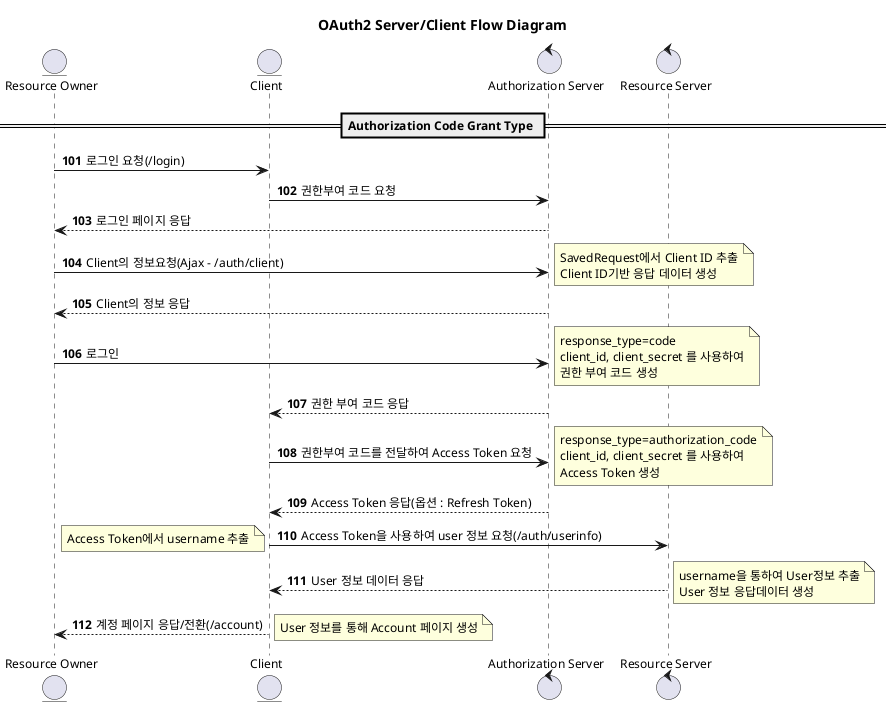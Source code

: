 @startuml OAuth2 Server Flow Diagram
skinparam backgroundColor #FFFFFF
'skinparam handwritten true

skinparam DefaultFontName "맑은 고딕"
skinparam DefaultFontSize 12

skinparam SequenceTitleFontSize 24



title OAuth2 Server/Client Flow Diagram

'participant Alice
entity "Resource Owner" as owner
entity "Client" as client
control "Authorization Server" as server
control "Resource Server" as resource
'actor
'entity "OAuth2 Server" as qrserver
'boundary "Client" as client
'database "OAuth2 Database" as db
'collections Collections

== Authorization Code Grant Type ==
    autonumber 101
    owner->client: 로그인 요청(/login)
    client->server: 권한부여 코드 요청
    owner<--server: 로그인 페이지 응답
    owner->server: Client의 정보요청(Ajax - /auth/client)
    note right
        SavedRequest에서 Client ID 추출
        Client ID기반 응답 데이터 생성
    end note
    owner<--server: Client의 정보 응답
    owner->server: 로그인
    note right
        response_type=code
        client_id, client_secret 를 사용하여
        권한 부여 코드 생성
    end note
    client<--server: 권한 부여 코드 응답
    client->server: 권한부여 코드를 전달하여 Access Token 요청
    note right
        response_type=authorization_code
        client_id, client_secret 를 사용하여
        Access Token 생성
    end note
    client<--server: Access Token 응답(옵션 : Refresh Token)
    client->resource: Access Token을 사용하여 user 정보 요청(/auth/userinfo)
    note left
        Access Token에서 username 추출
    end note
    client<--resource: User 정보 데이터 응답
    note right
        username을 통하여 User정보 추출
        User 정보 응답데이터 생성
    end note
    owner<--client: 계정 페이지 응답/전환(/account)
    note right
        User 정보를 통해 Account 페이지 생성
    end note
'    loop
'        client->resource: Access Token을 사용하여 API 호출
'        client<--resource: 요청한 데이터 응답
'    end

@enduml